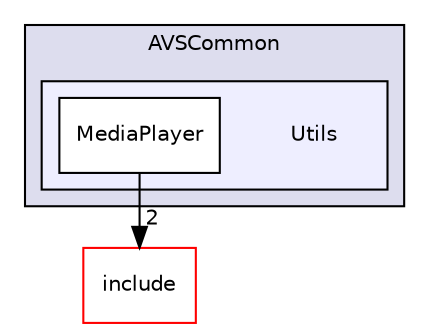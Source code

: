 digraph "/workplace/avs-device-sdk/AVSCommon/Utils/test/AVSCommon/Utils" {
  compound=true
  node [ fontsize="10", fontname="Helvetica"];
  edge [ labelfontsize="10", labelfontname="Helvetica"];
  subgraph clusterdir_a56f36adbd781f5c7d9895fa2d100c85 {
    graph [ bgcolor="#ddddee", pencolor="black", label="AVSCommon" fontname="Helvetica", fontsize="10", URL="dir_a56f36adbd781f5c7d9895fa2d100c85.html"]
  subgraph clusterdir_834bf911d49030c30073fd5ed0d05185 {
    graph [ bgcolor="#eeeeff", pencolor="black", label="" URL="dir_834bf911d49030c30073fd5ed0d05185.html"];
    dir_834bf911d49030c30073fd5ed0d05185 [shape=plaintext label="Utils"];
    dir_45da8a61f44f26943639e729d0898294 [shape=box label="MediaPlayer" color="black" fillcolor="white" style="filled" URL="dir_45da8a61f44f26943639e729d0898294.html"];
  }
  }
  dir_957fc395b73dfe8b64ee3f74464f588a [shape=box label="include" fillcolor="white" style="filled" color="red" URL="dir_957fc395b73dfe8b64ee3f74464f588a.html"];
  dir_45da8a61f44f26943639e729d0898294->dir_957fc395b73dfe8b64ee3f74464f588a [headlabel="2", labeldistance=1.5 headhref="dir_000106_000072.html"];
}
